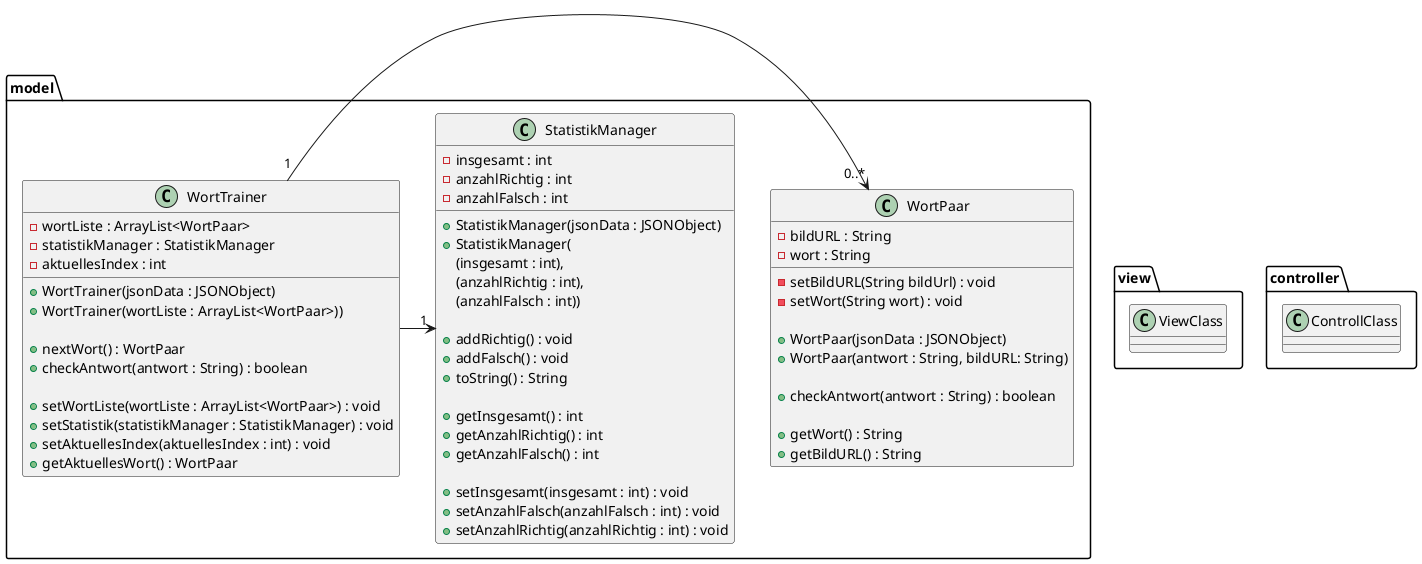 @startuml
'https://plantuml.com/class-diagram

package model {

    class WortPaar {
        - bildURL : String
        - wort : String

        - setBildURL(String bildUrl) : void
        - setWort(String wort) : void

        + WortPaar(jsonData : JSONObject)
        + WortPaar(antwort : String, bildURL: String)

        + checkAntwort(antwort : String) : boolean

        + getWort() : String
        + getBildURL() : String

    }

    class WortTrainer {
        - wortListe : ArrayList<WortPaar>
        - statistikManager : StatistikManager
        - aktuellesIndex : int

        + WortTrainer(jsonData : JSONObject)
        + WortTrainer(wortListe : ArrayList<WortPaar>))

        + nextWort() : WortPaar
        + checkAntwort(antwort : String) : boolean

        + setWortListe(wortListe : ArrayList<WortPaar>) : void
        + setStatistik(statistikManager : StatistikManager) : void
        + setAktuellesIndex(aktuellesIndex : int) : void
        + getAktuellesWort() : WortPaar
    }

    class StatistikManager {
        - insgesamt : int
        - anzahlRichtig : int
        - anzahlFalsch : int

        + StatistikManager(jsonData : JSONObject)
        + StatistikManager(
        (insgesamt : int),
        (anzahlRichtig : int),
        (anzahlFalsch : int))

        + addRichtig() : void
        + addFalsch() : void
        + toString() : String

        + getInsgesamt() : int
        + getAnzahlRichtig() : int
        + getAnzahlFalsch() : int

        + setInsgesamt(insgesamt : int) : void
        + setAnzahlFalsch(anzahlFalsch : int) : void
        + setAnzahlRichtig(anzahlRichtig : int) : void
    }
}


package view {
    class ViewClass {
    }
}

package controller {
    class ControllClass {
    }
}




WortTrainer "1" -> "0..*" WortPaar
WortTrainer -> "1" StatistikManager

@enduml